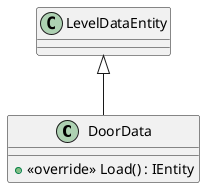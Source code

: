 @startuml
class DoorData {
    + <<override>> Load() : IEntity
}
LevelDataEntity <|-- DoorData
@enduml
